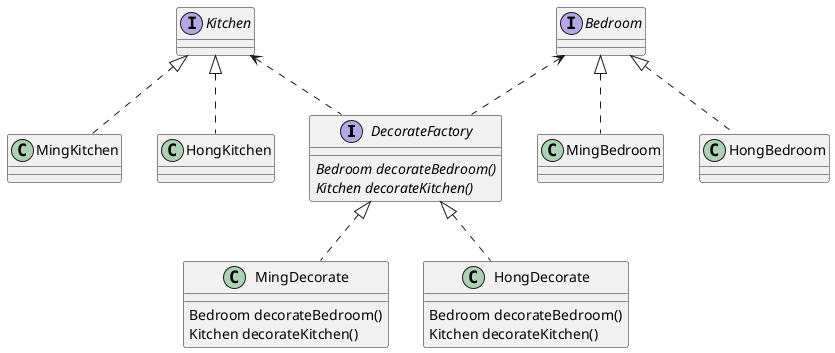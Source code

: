 @startuml
interface DecorateFactory{
{abstract}Bedroom decorateBedroom()
{abstract}Kitchen decorateKitchen()
}
DecorateFactory <|.. MingDecorate
class MingDecorate{
Bedroom decorateBedroom()
Kitchen decorateKitchen()
}
DecorateFactory <|.. HongDecorate
class HongDecorate{
Bedroom decorateBedroom()
Kitchen decorateKitchen()
}
Kitchen <.. DecorateFactory
interface Kitchen{
}
Kitchen <|.. MingKitchen
class MingKitchen{
}
Kitchen <|.. HongKitchen
class HongKitchen{
}
Bedroom <.. DecorateFactory
interface Bedroom{
}
Bedroom <|.. MingBedroom
class MingBedroom{
}
Bedroom <|.. HongBedroom
class HongBedroom{
}
@enduml
